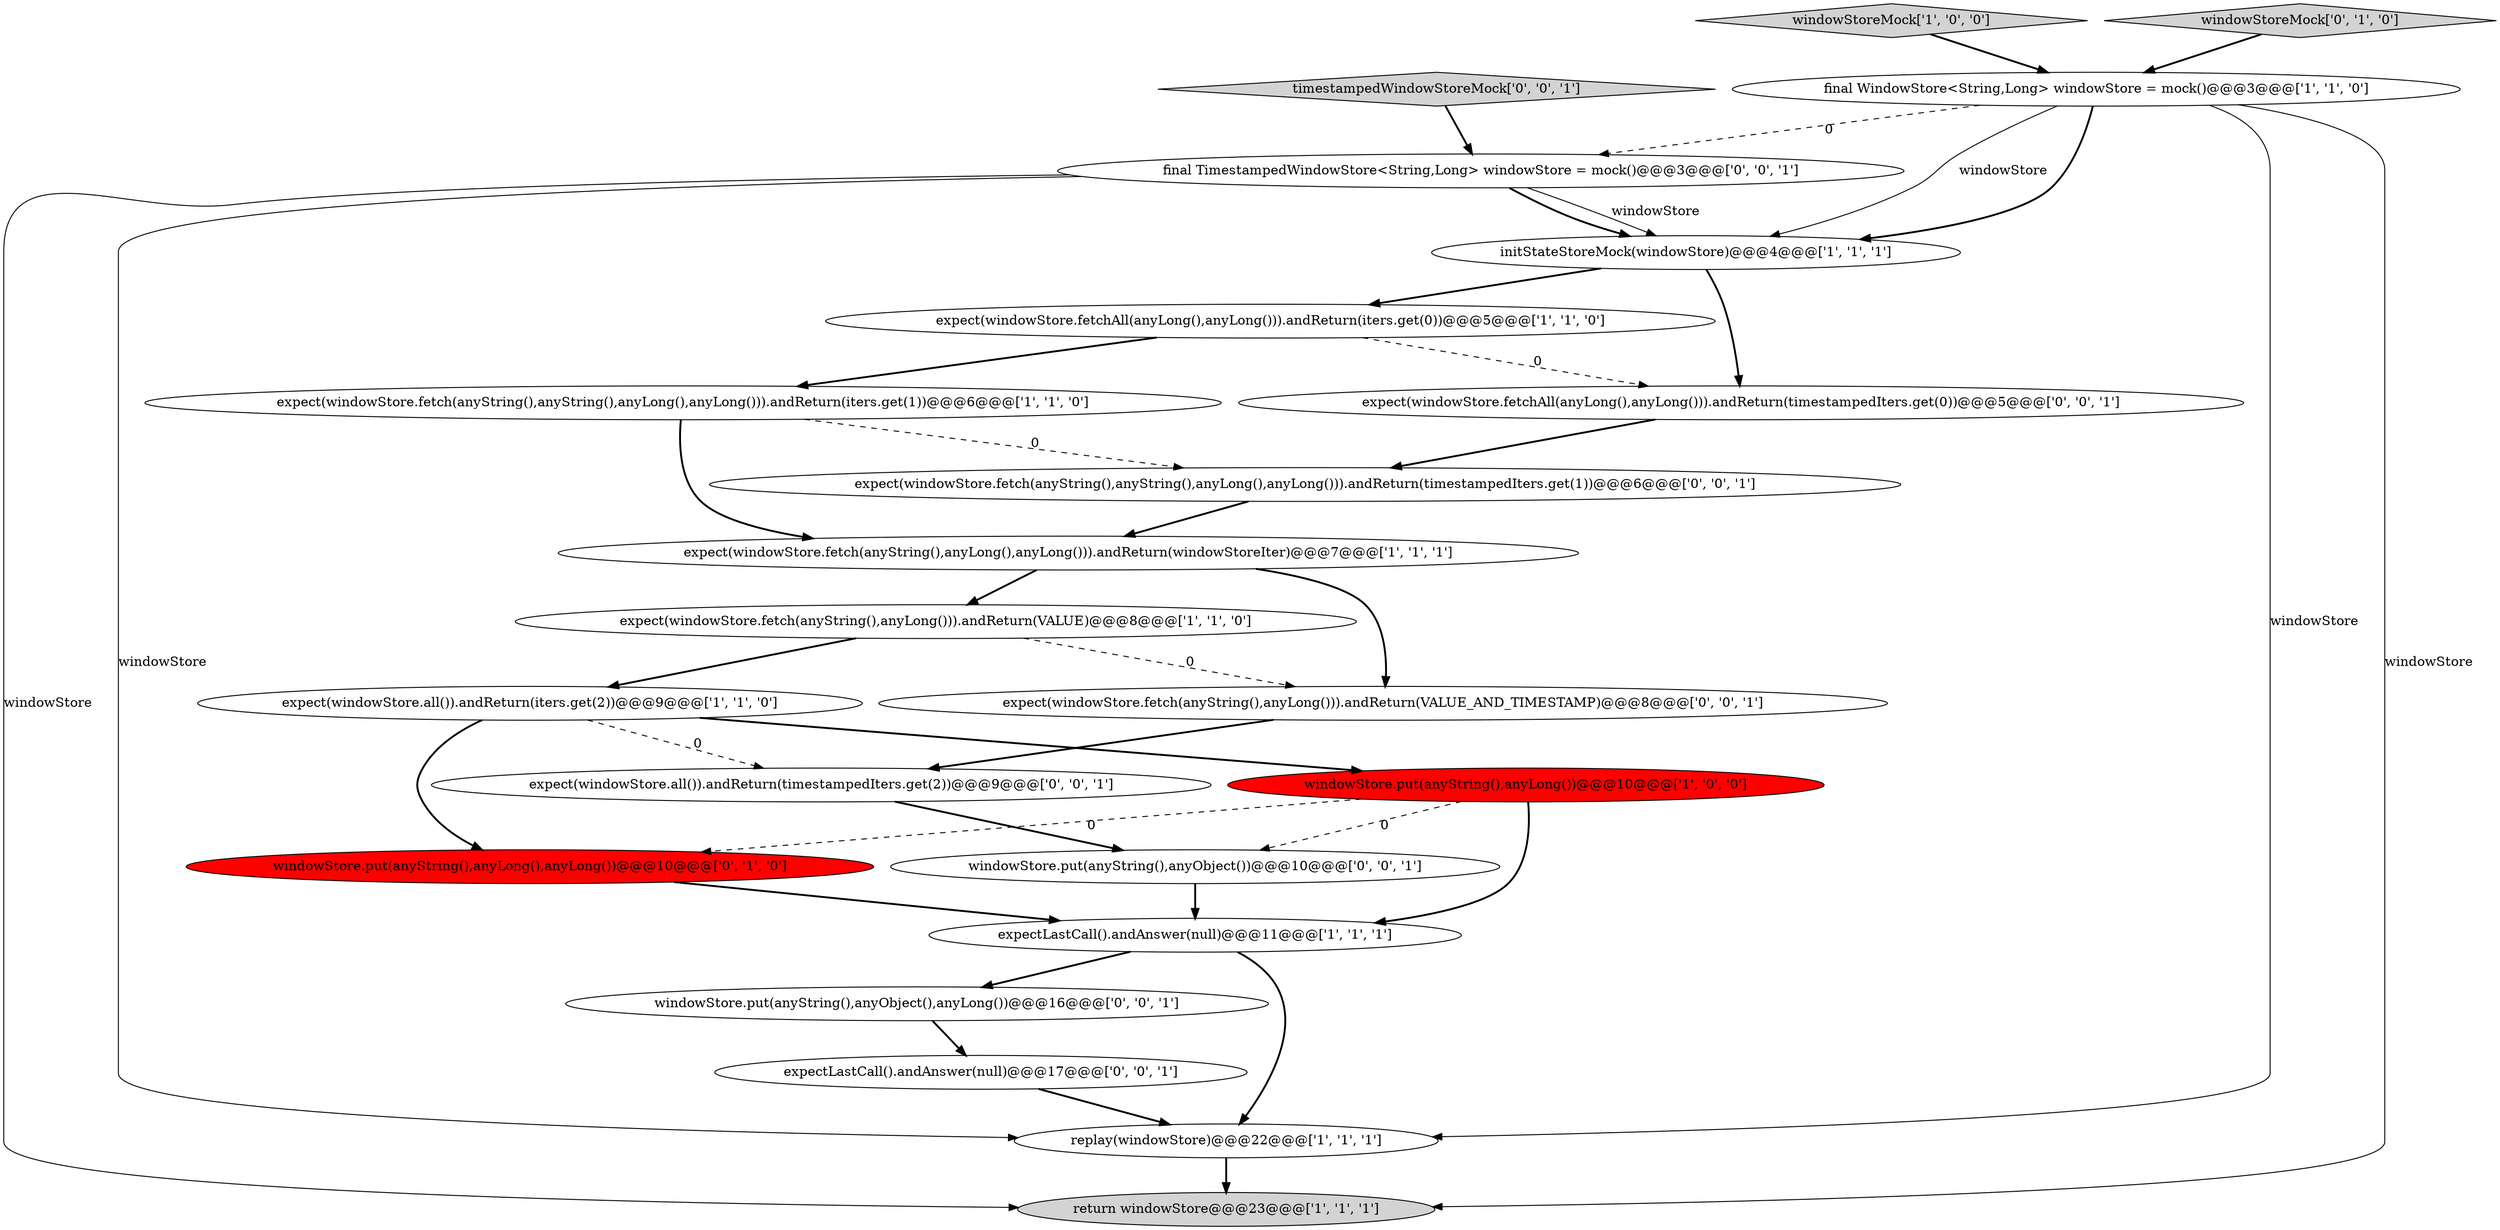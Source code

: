 digraph {
0 [style = filled, label = "expectLastCall().andAnswer(null)@@@11@@@['1', '1', '1']", fillcolor = white, shape = ellipse image = "AAA0AAABBB1BBB"];
8 [style = filled, label = "windowStoreMock['1', '0', '0']", fillcolor = lightgray, shape = diamond image = "AAA0AAABBB1BBB"];
10 [style = filled, label = "expect(windowStore.fetch(anyString(),anyLong(),anyLong())).andReturn(windowStoreIter)@@@7@@@['1', '1', '1']", fillcolor = white, shape = ellipse image = "AAA0AAABBB1BBB"];
11 [style = filled, label = "expect(windowStore.all()).andReturn(iters.get(2))@@@9@@@['1', '1', '0']", fillcolor = white, shape = ellipse image = "AAA0AAABBB1BBB"];
5 [style = filled, label = "return windowStore@@@23@@@['1', '1', '1']", fillcolor = lightgray, shape = ellipse image = "AAA0AAABBB1BBB"];
18 [style = filled, label = "windowStore.put(anyString(),anyObject())@@@10@@@['0', '0', '1']", fillcolor = white, shape = ellipse image = "AAA0AAABBB3BBB"];
21 [style = filled, label = "expect(windowStore.fetchAll(anyLong(),anyLong())).andReturn(timestampedIters.get(0))@@@5@@@['0', '0', '1']", fillcolor = white, shape = ellipse image = "AAA0AAABBB3BBB"];
12 [style = filled, label = "windowStoreMock['0', '1', '0']", fillcolor = lightgray, shape = diamond image = "AAA0AAABBB2BBB"];
7 [style = filled, label = "replay(windowStore)@@@22@@@['1', '1', '1']", fillcolor = white, shape = ellipse image = "AAA0AAABBB1BBB"];
2 [style = filled, label = "expect(windowStore.fetch(anyString(),anyLong())).andReturn(VALUE)@@@8@@@['1', '1', '0']", fillcolor = white, shape = ellipse image = "AAA0AAABBB1BBB"];
16 [style = filled, label = "final TimestampedWindowStore<String,Long> windowStore = mock()@@@3@@@['0', '0', '1']", fillcolor = white, shape = ellipse image = "AAA0AAABBB3BBB"];
4 [style = filled, label = "final WindowStore<String,Long> windowStore = mock()@@@3@@@['1', '1', '0']", fillcolor = white, shape = ellipse image = "AAA0AAABBB1BBB"];
14 [style = filled, label = "expect(windowStore.fetch(anyString(),anyString(),anyLong(),anyLong())).andReturn(timestampedIters.get(1))@@@6@@@['0', '0', '1']", fillcolor = white, shape = ellipse image = "AAA0AAABBB3BBB"];
22 [style = filled, label = "windowStore.put(anyString(),anyObject(),anyLong())@@@16@@@['0', '0', '1']", fillcolor = white, shape = ellipse image = "AAA0AAABBB3BBB"];
17 [style = filled, label = "expectLastCall().andAnswer(null)@@@17@@@['0', '0', '1']", fillcolor = white, shape = ellipse image = "AAA0AAABBB3BBB"];
20 [style = filled, label = "expect(windowStore.all()).andReturn(timestampedIters.get(2))@@@9@@@['0', '0', '1']", fillcolor = white, shape = ellipse image = "AAA0AAABBB3BBB"];
3 [style = filled, label = "expect(windowStore.fetch(anyString(),anyString(),anyLong(),anyLong())).andReturn(iters.get(1))@@@6@@@['1', '1', '0']", fillcolor = white, shape = ellipse image = "AAA0AAABBB1BBB"];
13 [style = filled, label = "windowStore.put(anyString(),anyLong(),anyLong())@@@10@@@['0', '1', '0']", fillcolor = red, shape = ellipse image = "AAA1AAABBB2BBB"];
1 [style = filled, label = "expect(windowStore.fetchAll(anyLong(),anyLong())).andReturn(iters.get(0))@@@5@@@['1', '1', '0']", fillcolor = white, shape = ellipse image = "AAA0AAABBB1BBB"];
19 [style = filled, label = "expect(windowStore.fetch(anyString(),anyLong())).andReturn(VALUE_AND_TIMESTAMP)@@@8@@@['0', '0', '1']", fillcolor = white, shape = ellipse image = "AAA0AAABBB3BBB"];
6 [style = filled, label = "windowStore.put(anyString(),anyLong())@@@10@@@['1', '0', '0']", fillcolor = red, shape = ellipse image = "AAA1AAABBB1BBB"];
9 [style = filled, label = "initStateStoreMock(windowStore)@@@4@@@['1', '1', '1']", fillcolor = white, shape = ellipse image = "AAA0AAABBB1BBB"];
15 [style = filled, label = "timestampedWindowStoreMock['0', '0', '1']", fillcolor = lightgray, shape = diamond image = "AAA0AAABBB3BBB"];
16->5 [style = solid, label="windowStore"];
4->9 [style = bold, label=""];
2->19 [style = dashed, label="0"];
11->20 [style = dashed, label="0"];
4->16 [style = dashed, label="0"];
10->19 [style = bold, label=""];
19->20 [style = bold, label=""];
11->6 [style = bold, label=""];
1->3 [style = bold, label=""];
14->10 [style = bold, label=""];
16->9 [style = solid, label="windowStore"];
6->0 [style = bold, label=""];
1->21 [style = dashed, label="0"];
4->7 [style = solid, label="windowStore"];
4->9 [style = solid, label="windowStore"];
16->7 [style = solid, label="windowStore"];
15->16 [style = bold, label=""];
0->7 [style = bold, label=""];
6->18 [style = dashed, label="0"];
17->7 [style = bold, label=""];
20->18 [style = bold, label=""];
3->10 [style = bold, label=""];
7->5 [style = bold, label=""];
6->13 [style = dashed, label="0"];
12->4 [style = bold, label=""];
0->22 [style = bold, label=""];
11->13 [style = bold, label=""];
9->21 [style = bold, label=""];
22->17 [style = bold, label=""];
10->2 [style = bold, label=""];
4->5 [style = solid, label="windowStore"];
8->4 [style = bold, label=""];
3->14 [style = dashed, label="0"];
9->1 [style = bold, label=""];
2->11 [style = bold, label=""];
16->9 [style = bold, label=""];
18->0 [style = bold, label=""];
13->0 [style = bold, label=""];
21->14 [style = bold, label=""];
}
